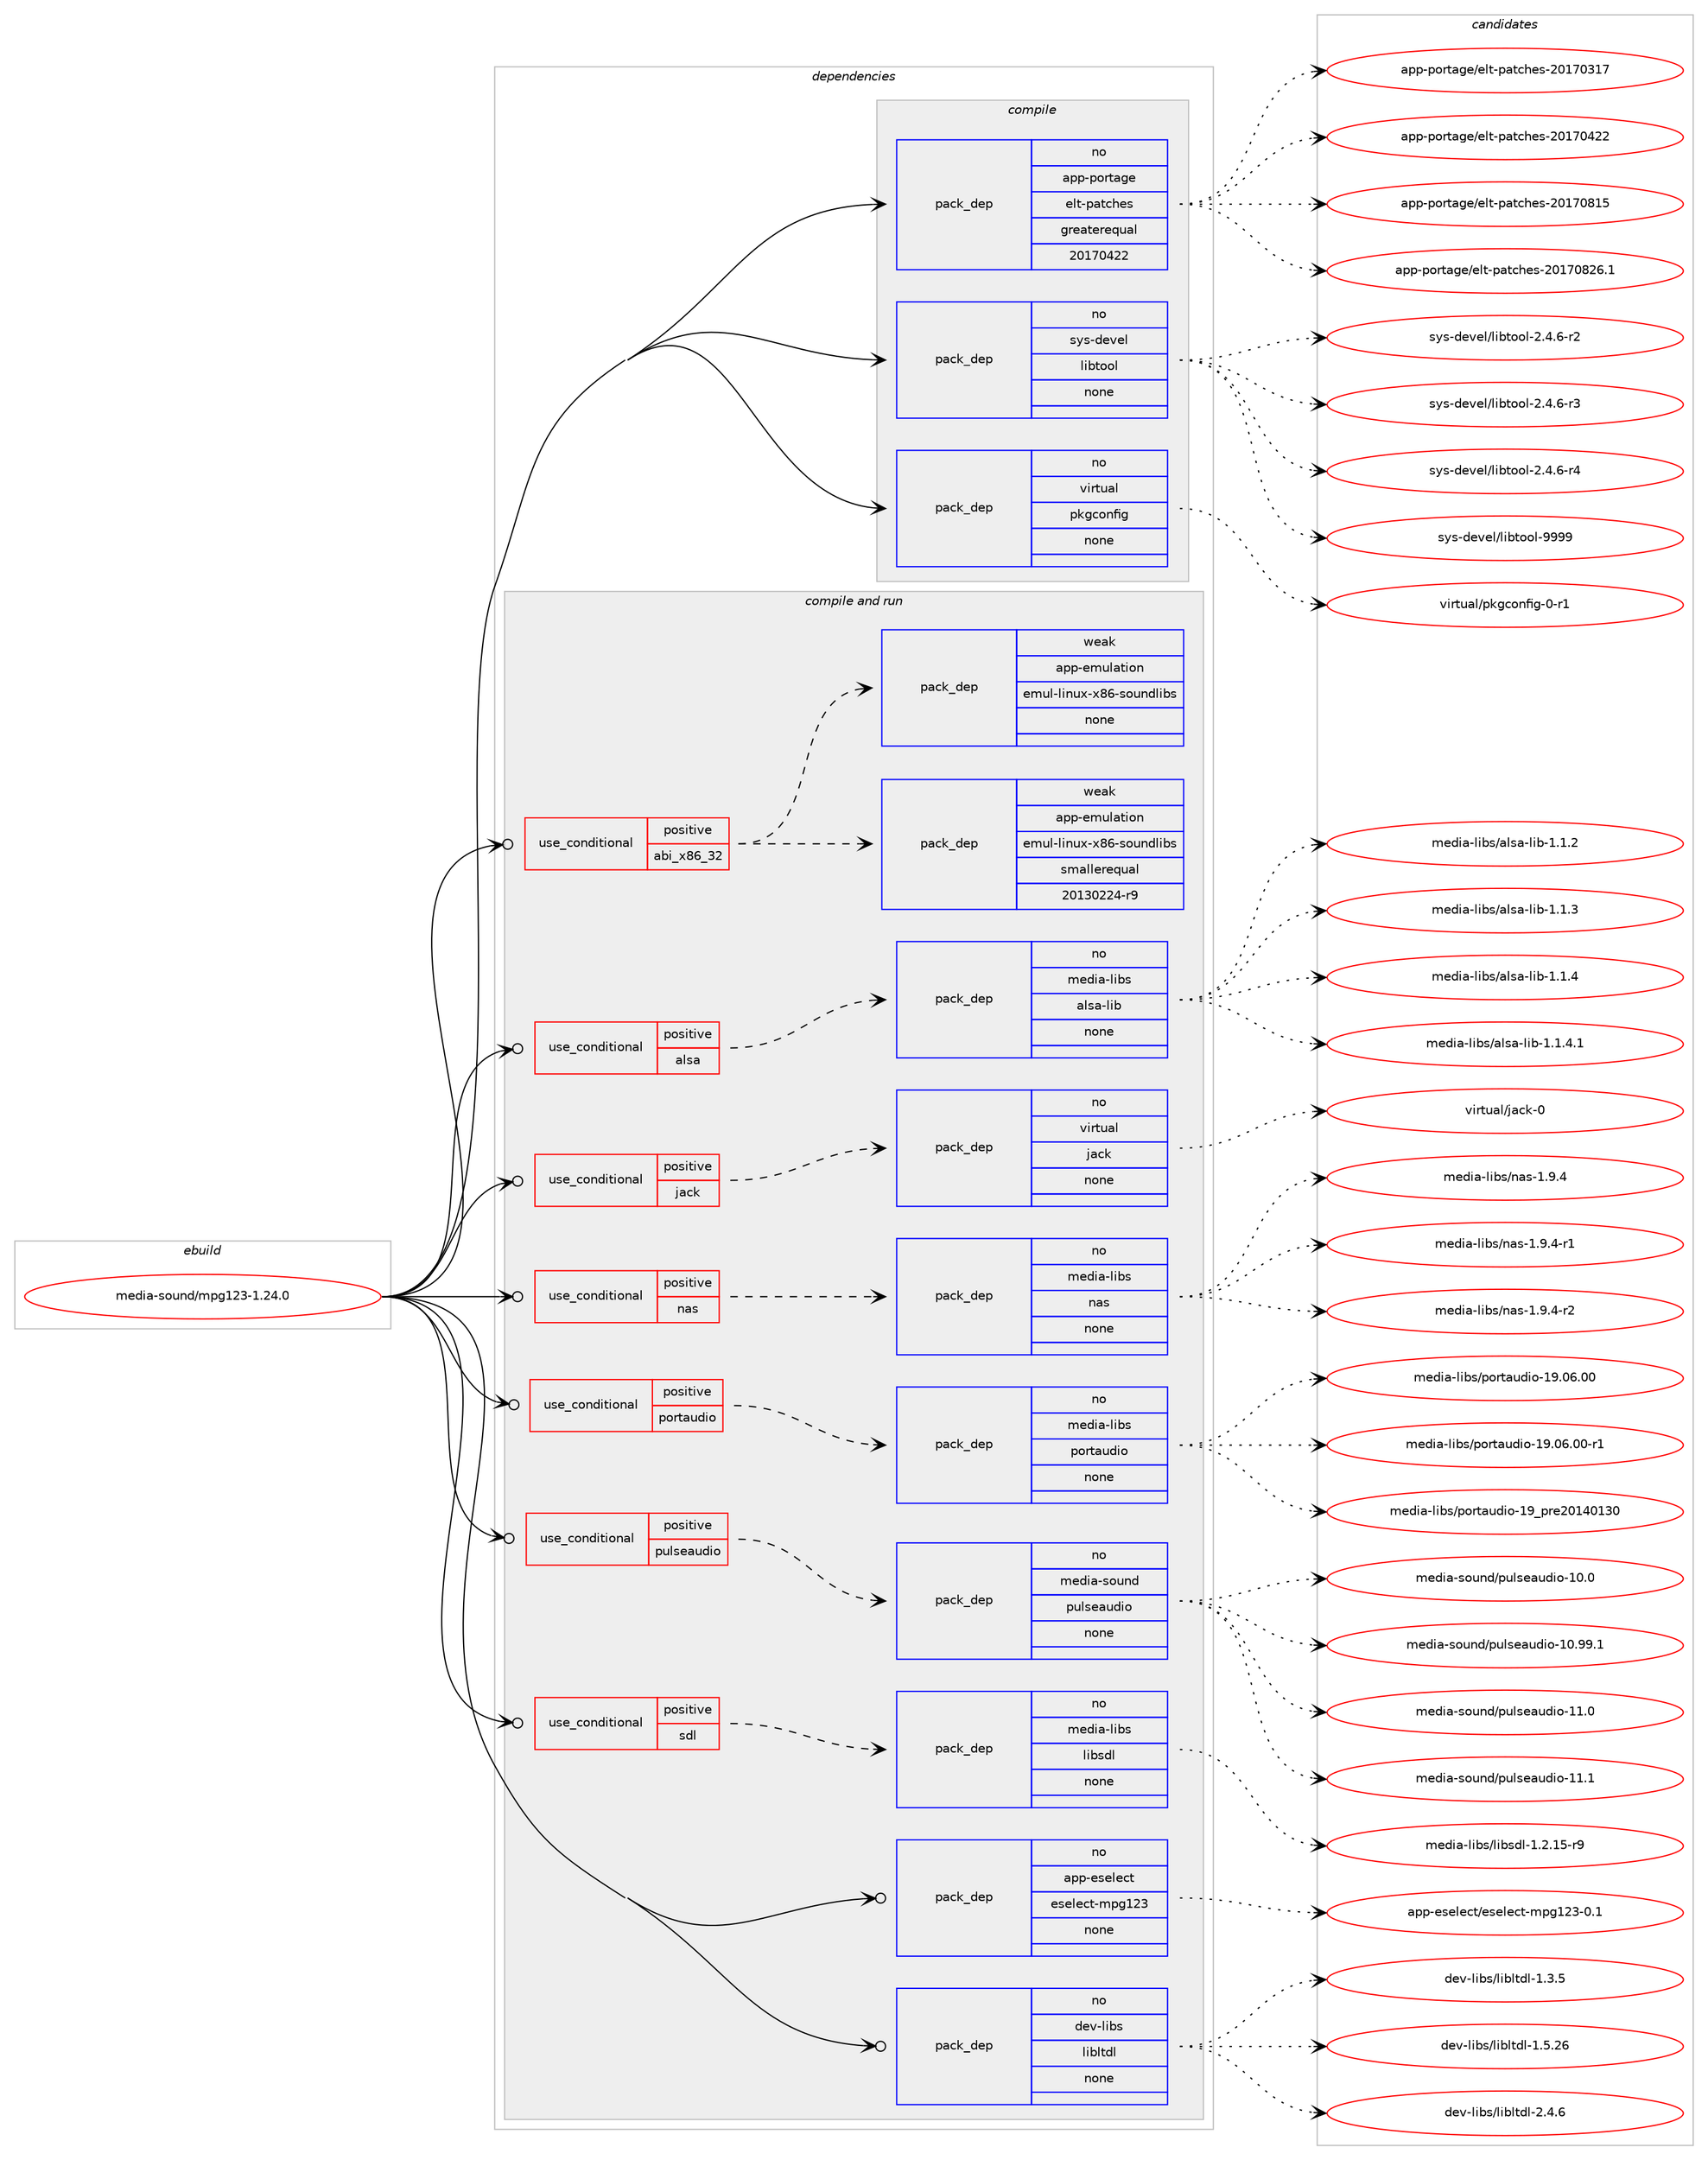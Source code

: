 digraph prolog {

# *************
# Graph options
# *************

newrank=true;
concentrate=true;
compound=true;
graph [rankdir=LR,fontname=Helvetica,fontsize=10,ranksep=1.5];#, ranksep=2.5, nodesep=0.2];
edge  [arrowhead=vee];
node  [fontname=Helvetica,fontsize=10];

# **********
# The ebuild
# **********

subgraph cluster_leftcol {
color=gray;
rank=same;
label=<<i>ebuild</i>>;
id [label="media-sound/mpg123-1.24.0", color=red, width=4, href="../media-sound/mpg123-1.24.0.svg"];
}

# ****************
# The dependencies
# ****************

subgraph cluster_midcol {
color=gray;
label=<<i>dependencies</i>>;
subgraph cluster_compile {
fillcolor="#eeeeee";
style=filled;
label=<<i>compile</i>>;
subgraph pack283505 {
dependency383941 [label=<<TABLE BORDER="0" CELLBORDER="1" CELLSPACING="0" CELLPADDING="4" WIDTH="220"><TR><TD ROWSPAN="6" CELLPADDING="30">pack_dep</TD></TR><TR><TD WIDTH="110">no</TD></TR><TR><TD>app-portage</TD></TR><TR><TD>elt-patches</TD></TR><TR><TD>greaterequal</TD></TR><TR><TD>20170422</TD></TR></TABLE>>, shape=none, color=blue];
}
id:e -> dependency383941:w [weight=20,style="solid",arrowhead="vee"];
subgraph pack283506 {
dependency383942 [label=<<TABLE BORDER="0" CELLBORDER="1" CELLSPACING="0" CELLPADDING="4" WIDTH="220"><TR><TD ROWSPAN="6" CELLPADDING="30">pack_dep</TD></TR><TR><TD WIDTH="110">no</TD></TR><TR><TD>sys-devel</TD></TR><TR><TD>libtool</TD></TR><TR><TD>none</TD></TR><TR><TD></TD></TR></TABLE>>, shape=none, color=blue];
}
id:e -> dependency383942:w [weight=20,style="solid",arrowhead="vee"];
subgraph pack283507 {
dependency383943 [label=<<TABLE BORDER="0" CELLBORDER="1" CELLSPACING="0" CELLPADDING="4" WIDTH="220"><TR><TD ROWSPAN="6" CELLPADDING="30">pack_dep</TD></TR><TR><TD WIDTH="110">no</TD></TR><TR><TD>virtual</TD></TR><TR><TD>pkgconfig</TD></TR><TR><TD>none</TD></TR><TR><TD></TD></TR></TABLE>>, shape=none, color=blue];
}
id:e -> dependency383943:w [weight=20,style="solid",arrowhead="vee"];
}
subgraph cluster_compileandrun {
fillcolor="#eeeeee";
style=filled;
label=<<i>compile and run</i>>;
subgraph cond94246 {
dependency383944 [label=<<TABLE BORDER="0" CELLBORDER="1" CELLSPACING="0" CELLPADDING="4"><TR><TD ROWSPAN="3" CELLPADDING="10">use_conditional</TD></TR><TR><TD>positive</TD></TR><TR><TD>abi_x86_32</TD></TR></TABLE>>, shape=none, color=red];
subgraph pack283508 {
dependency383945 [label=<<TABLE BORDER="0" CELLBORDER="1" CELLSPACING="0" CELLPADDING="4" WIDTH="220"><TR><TD ROWSPAN="6" CELLPADDING="30">pack_dep</TD></TR><TR><TD WIDTH="110">weak</TD></TR><TR><TD>app-emulation</TD></TR><TR><TD>emul-linux-x86-soundlibs</TD></TR><TR><TD>smallerequal</TD></TR><TR><TD>20130224-r9</TD></TR></TABLE>>, shape=none, color=blue];
}
dependency383944:e -> dependency383945:w [weight=20,style="dashed",arrowhead="vee"];
subgraph pack283509 {
dependency383946 [label=<<TABLE BORDER="0" CELLBORDER="1" CELLSPACING="0" CELLPADDING="4" WIDTH="220"><TR><TD ROWSPAN="6" CELLPADDING="30">pack_dep</TD></TR><TR><TD WIDTH="110">weak</TD></TR><TR><TD>app-emulation</TD></TR><TR><TD>emul-linux-x86-soundlibs</TD></TR><TR><TD>none</TD></TR><TR><TD></TD></TR></TABLE>>, shape=none, color=blue];
}
dependency383944:e -> dependency383946:w [weight=20,style="dashed",arrowhead="vee"];
}
id:e -> dependency383944:w [weight=20,style="solid",arrowhead="odotvee"];
subgraph cond94247 {
dependency383947 [label=<<TABLE BORDER="0" CELLBORDER="1" CELLSPACING="0" CELLPADDING="4"><TR><TD ROWSPAN="3" CELLPADDING="10">use_conditional</TD></TR><TR><TD>positive</TD></TR><TR><TD>alsa</TD></TR></TABLE>>, shape=none, color=red];
subgraph pack283510 {
dependency383948 [label=<<TABLE BORDER="0" CELLBORDER="1" CELLSPACING="0" CELLPADDING="4" WIDTH="220"><TR><TD ROWSPAN="6" CELLPADDING="30">pack_dep</TD></TR><TR><TD WIDTH="110">no</TD></TR><TR><TD>media-libs</TD></TR><TR><TD>alsa-lib</TD></TR><TR><TD>none</TD></TR><TR><TD></TD></TR></TABLE>>, shape=none, color=blue];
}
dependency383947:e -> dependency383948:w [weight=20,style="dashed",arrowhead="vee"];
}
id:e -> dependency383947:w [weight=20,style="solid",arrowhead="odotvee"];
subgraph cond94248 {
dependency383949 [label=<<TABLE BORDER="0" CELLBORDER="1" CELLSPACING="0" CELLPADDING="4"><TR><TD ROWSPAN="3" CELLPADDING="10">use_conditional</TD></TR><TR><TD>positive</TD></TR><TR><TD>jack</TD></TR></TABLE>>, shape=none, color=red];
subgraph pack283511 {
dependency383950 [label=<<TABLE BORDER="0" CELLBORDER="1" CELLSPACING="0" CELLPADDING="4" WIDTH="220"><TR><TD ROWSPAN="6" CELLPADDING="30">pack_dep</TD></TR><TR><TD WIDTH="110">no</TD></TR><TR><TD>virtual</TD></TR><TR><TD>jack</TD></TR><TR><TD>none</TD></TR><TR><TD></TD></TR></TABLE>>, shape=none, color=blue];
}
dependency383949:e -> dependency383950:w [weight=20,style="dashed",arrowhead="vee"];
}
id:e -> dependency383949:w [weight=20,style="solid",arrowhead="odotvee"];
subgraph cond94249 {
dependency383951 [label=<<TABLE BORDER="0" CELLBORDER="1" CELLSPACING="0" CELLPADDING="4"><TR><TD ROWSPAN="3" CELLPADDING="10">use_conditional</TD></TR><TR><TD>positive</TD></TR><TR><TD>nas</TD></TR></TABLE>>, shape=none, color=red];
subgraph pack283512 {
dependency383952 [label=<<TABLE BORDER="0" CELLBORDER="1" CELLSPACING="0" CELLPADDING="4" WIDTH="220"><TR><TD ROWSPAN="6" CELLPADDING="30">pack_dep</TD></TR><TR><TD WIDTH="110">no</TD></TR><TR><TD>media-libs</TD></TR><TR><TD>nas</TD></TR><TR><TD>none</TD></TR><TR><TD></TD></TR></TABLE>>, shape=none, color=blue];
}
dependency383951:e -> dependency383952:w [weight=20,style="dashed",arrowhead="vee"];
}
id:e -> dependency383951:w [weight=20,style="solid",arrowhead="odotvee"];
subgraph cond94250 {
dependency383953 [label=<<TABLE BORDER="0" CELLBORDER="1" CELLSPACING="0" CELLPADDING="4"><TR><TD ROWSPAN="3" CELLPADDING="10">use_conditional</TD></TR><TR><TD>positive</TD></TR><TR><TD>portaudio</TD></TR></TABLE>>, shape=none, color=red];
subgraph pack283513 {
dependency383954 [label=<<TABLE BORDER="0" CELLBORDER="1" CELLSPACING="0" CELLPADDING="4" WIDTH="220"><TR><TD ROWSPAN="6" CELLPADDING="30">pack_dep</TD></TR><TR><TD WIDTH="110">no</TD></TR><TR><TD>media-libs</TD></TR><TR><TD>portaudio</TD></TR><TR><TD>none</TD></TR><TR><TD></TD></TR></TABLE>>, shape=none, color=blue];
}
dependency383953:e -> dependency383954:w [weight=20,style="dashed",arrowhead="vee"];
}
id:e -> dependency383953:w [weight=20,style="solid",arrowhead="odotvee"];
subgraph cond94251 {
dependency383955 [label=<<TABLE BORDER="0" CELLBORDER="1" CELLSPACING="0" CELLPADDING="4"><TR><TD ROWSPAN="3" CELLPADDING="10">use_conditional</TD></TR><TR><TD>positive</TD></TR><TR><TD>pulseaudio</TD></TR></TABLE>>, shape=none, color=red];
subgraph pack283514 {
dependency383956 [label=<<TABLE BORDER="0" CELLBORDER="1" CELLSPACING="0" CELLPADDING="4" WIDTH="220"><TR><TD ROWSPAN="6" CELLPADDING="30">pack_dep</TD></TR><TR><TD WIDTH="110">no</TD></TR><TR><TD>media-sound</TD></TR><TR><TD>pulseaudio</TD></TR><TR><TD>none</TD></TR><TR><TD></TD></TR></TABLE>>, shape=none, color=blue];
}
dependency383955:e -> dependency383956:w [weight=20,style="dashed",arrowhead="vee"];
}
id:e -> dependency383955:w [weight=20,style="solid",arrowhead="odotvee"];
subgraph cond94252 {
dependency383957 [label=<<TABLE BORDER="0" CELLBORDER="1" CELLSPACING="0" CELLPADDING="4"><TR><TD ROWSPAN="3" CELLPADDING="10">use_conditional</TD></TR><TR><TD>positive</TD></TR><TR><TD>sdl</TD></TR></TABLE>>, shape=none, color=red];
subgraph pack283515 {
dependency383958 [label=<<TABLE BORDER="0" CELLBORDER="1" CELLSPACING="0" CELLPADDING="4" WIDTH="220"><TR><TD ROWSPAN="6" CELLPADDING="30">pack_dep</TD></TR><TR><TD WIDTH="110">no</TD></TR><TR><TD>media-libs</TD></TR><TR><TD>libsdl</TD></TR><TR><TD>none</TD></TR><TR><TD></TD></TR></TABLE>>, shape=none, color=blue];
}
dependency383957:e -> dependency383958:w [weight=20,style="dashed",arrowhead="vee"];
}
id:e -> dependency383957:w [weight=20,style="solid",arrowhead="odotvee"];
subgraph pack283516 {
dependency383959 [label=<<TABLE BORDER="0" CELLBORDER="1" CELLSPACING="0" CELLPADDING="4" WIDTH="220"><TR><TD ROWSPAN="6" CELLPADDING="30">pack_dep</TD></TR><TR><TD WIDTH="110">no</TD></TR><TR><TD>app-eselect</TD></TR><TR><TD>eselect-mpg123</TD></TR><TR><TD>none</TD></TR><TR><TD></TD></TR></TABLE>>, shape=none, color=blue];
}
id:e -> dependency383959:w [weight=20,style="solid",arrowhead="odotvee"];
subgraph pack283517 {
dependency383960 [label=<<TABLE BORDER="0" CELLBORDER="1" CELLSPACING="0" CELLPADDING="4" WIDTH="220"><TR><TD ROWSPAN="6" CELLPADDING="30">pack_dep</TD></TR><TR><TD WIDTH="110">no</TD></TR><TR><TD>dev-libs</TD></TR><TR><TD>libltdl</TD></TR><TR><TD>none</TD></TR><TR><TD></TD></TR></TABLE>>, shape=none, color=blue];
}
id:e -> dependency383960:w [weight=20,style="solid",arrowhead="odotvee"];
}
subgraph cluster_run {
fillcolor="#eeeeee";
style=filled;
label=<<i>run</i>>;
}
}

# **************
# The candidates
# **************

subgraph cluster_choices {
rank=same;
color=gray;
label=<<i>candidates</i>>;

subgraph choice283505 {
color=black;
nodesep=1;
choice97112112451121111141169710310147101108116451129711699104101115455048495548514955 [label="app-portage/elt-patches-20170317", color=red, width=4,href="../app-portage/elt-patches-20170317.svg"];
choice97112112451121111141169710310147101108116451129711699104101115455048495548525050 [label="app-portage/elt-patches-20170422", color=red, width=4,href="../app-portage/elt-patches-20170422.svg"];
choice97112112451121111141169710310147101108116451129711699104101115455048495548564953 [label="app-portage/elt-patches-20170815", color=red, width=4,href="../app-portage/elt-patches-20170815.svg"];
choice971121124511211111411697103101471011081164511297116991041011154550484955485650544649 [label="app-portage/elt-patches-20170826.1", color=red, width=4,href="../app-portage/elt-patches-20170826.1.svg"];
dependency383941:e -> choice97112112451121111141169710310147101108116451129711699104101115455048495548514955:w [style=dotted,weight="100"];
dependency383941:e -> choice97112112451121111141169710310147101108116451129711699104101115455048495548525050:w [style=dotted,weight="100"];
dependency383941:e -> choice97112112451121111141169710310147101108116451129711699104101115455048495548564953:w [style=dotted,weight="100"];
dependency383941:e -> choice971121124511211111411697103101471011081164511297116991041011154550484955485650544649:w [style=dotted,weight="100"];
}
subgraph choice283506 {
color=black;
nodesep=1;
choice1151211154510010111810110847108105981161111111084550465246544511450 [label="sys-devel/libtool-2.4.6-r2", color=red, width=4,href="../sys-devel/libtool-2.4.6-r2.svg"];
choice1151211154510010111810110847108105981161111111084550465246544511451 [label="sys-devel/libtool-2.4.6-r3", color=red, width=4,href="../sys-devel/libtool-2.4.6-r3.svg"];
choice1151211154510010111810110847108105981161111111084550465246544511452 [label="sys-devel/libtool-2.4.6-r4", color=red, width=4,href="../sys-devel/libtool-2.4.6-r4.svg"];
choice1151211154510010111810110847108105981161111111084557575757 [label="sys-devel/libtool-9999", color=red, width=4,href="../sys-devel/libtool-9999.svg"];
dependency383942:e -> choice1151211154510010111810110847108105981161111111084550465246544511450:w [style=dotted,weight="100"];
dependency383942:e -> choice1151211154510010111810110847108105981161111111084550465246544511451:w [style=dotted,weight="100"];
dependency383942:e -> choice1151211154510010111810110847108105981161111111084550465246544511452:w [style=dotted,weight="100"];
dependency383942:e -> choice1151211154510010111810110847108105981161111111084557575757:w [style=dotted,weight="100"];
}
subgraph choice283507 {
color=black;
nodesep=1;
choice11810511411611797108471121071039911111010210510345484511449 [label="virtual/pkgconfig-0-r1", color=red, width=4,href="../virtual/pkgconfig-0-r1.svg"];
dependency383943:e -> choice11810511411611797108471121071039911111010210510345484511449:w [style=dotted,weight="100"];
}
subgraph choice283508 {
color=black;
nodesep=1;
}
subgraph choice283509 {
color=black;
nodesep=1;
}
subgraph choice283510 {
color=black;
nodesep=1;
choice1091011001059745108105981154797108115974510810598454946494650 [label="media-libs/alsa-lib-1.1.2", color=red, width=4,href="../media-libs/alsa-lib-1.1.2.svg"];
choice1091011001059745108105981154797108115974510810598454946494651 [label="media-libs/alsa-lib-1.1.3", color=red, width=4,href="../media-libs/alsa-lib-1.1.3.svg"];
choice1091011001059745108105981154797108115974510810598454946494652 [label="media-libs/alsa-lib-1.1.4", color=red, width=4,href="../media-libs/alsa-lib-1.1.4.svg"];
choice10910110010597451081059811547971081159745108105984549464946524649 [label="media-libs/alsa-lib-1.1.4.1", color=red, width=4,href="../media-libs/alsa-lib-1.1.4.1.svg"];
dependency383948:e -> choice1091011001059745108105981154797108115974510810598454946494650:w [style=dotted,weight="100"];
dependency383948:e -> choice1091011001059745108105981154797108115974510810598454946494651:w [style=dotted,weight="100"];
dependency383948:e -> choice1091011001059745108105981154797108115974510810598454946494652:w [style=dotted,weight="100"];
dependency383948:e -> choice10910110010597451081059811547971081159745108105984549464946524649:w [style=dotted,weight="100"];
}
subgraph choice283511 {
color=black;
nodesep=1;
choice118105114116117971084710697991074548 [label="virtual/jack-0", color=red, width=4,href="../virtual/jack-0.svg"];
dependency383950:e -> choice118105114116117971084710697991074548:w [style=dotted,weight="100"];
}
subgraph choice283512 {
color=black;
nodesep=1;
choice1091011001059745108105981154711097115454946574652 [label="media-libs/nas-1.9.4", color=red, width=4,href="../media-libs/nas-1.9.4.svg"];
choice10910110010597451081059811547110971154549465746524511449 [label="media-libs/nas-1.9.4-r1", color=red, width=4,href="../media-libs/nas-1.9.4-r1.svg"];
choice10910110010597451081059811547110971154549465746524511450 [label="media-libs/nas-1.9.4-r2", color=red, width=4,href="../media-libs/nas-1.9.4-r2.svg"];
dependency383952:e -> choice1091011001059745108105981154711097115454946574652:w [style=dotted,weight="100"];
dependency383952:e -> choice10910110010597451081059811547110971154549465746524511449:w [style=dotted,weight="100"];
dependency383952:e -> choice10910110010597451081059811547110971154549465746524511450:w [style=dotted,weight="100"];
}
subgraph choice283513 {
color=black;
nodesep=1;
choice1091011001059745108105981154711211111411697117100105111454957464854464848 [label="media-libs/portaudio-19.06.00", color=red, width=4,href="../media-libs/portaudio-19.06.00.svg"];
choice10910110010597451081059811547112111114116971171001051114549574648544648484511449 [label="media-libs/portaudio-19.06.00-r1", color=red, width=4,href="../media-libs/portaudio-19.06.00-r1.svg"];
choice1091011001059745108105981154711211111411697117100105111454957951121141015048495248495148 [label="media-libs/portaudio-19_pre20140130", color=red, width=4,href="../media-libs/portaudio-19_pre20140130.svg"];
dependency383954:e -> choice1091011001059745108105981154711211111411697117100105111454957464854464848:w [style=dotted,weight="100"];
dependency383954:e -> choice10910110010597451081059811547112111114116971171001051114549574648544648484511449:w [style=dotted,weight="100"];
dependency383954:e -> choice1091011001059745108105981154711211111411697117100105111454957951121141015048495248495148:w [style=dotted,weight="100"];
}
subgraph choice283514 {
color=black;
nodesep=1;
choice109101100105974511511111711010047112117108115101971171001051114549484648 [label="media-sound/pulseaudio-10.0", color=red, width=4,href="../media-sound/pulseaudio-10.0.svg"];
choice109101100105974511511111711010047112117108115101971171001051114549484657574649 [label="media-sound/pulseaudio-10.99.1", color=red, width=4,href="../media-sound/pulseaudio-10.99.1.svg"];
choice109101100105974511511111711010047112117108115101971171001051114549494648 [label="media-sound/pulseaudio-11.0", color=red, width=4,href="../media-sound/pulseaudio-11.0.svg"];
choice109101100105974511511111711010047112117108115101971171001051114549494649 [label="media-sound/pulseaudio-11.1", color=red, width=4,href="../media-sound/pulseaudio-11.1.svg"];
dependency383956:e -> choice109101100105974511511111711010047112117108115101971171001051114549484648:w [style=dotted,weight="100"];
dependency383956:e -> choice109101100105974511511111711010047112117108115101971171001051114549484657574649:w [style=dotted,weight="100"];
dependency383956:e -> choice109101100105974511511111711010047112117108115101971171001051114549494648:w [style=dotted,weight="100"];
dependency383956:e -> choice109101100105974511511111711010047112117108115101971171001051114549494649:w [style=dotted,weight="100"];
}
subgraph choice283515 {
color=black;
nodesep=1;
choice1091011001059745108105981154710810598115100108454946504649534511457 [label="media-libs/libsdl-1.2.15-r9", color=red, width=4,href="../media-libs/libsdl-1.2.15-r9.svg"];
dependency383958:e -> choice1091011001059745108105981154710810598115100108454946504649534511457:w [style=dotted,weight="100"];
}
subgraph choice283516 {
color=black;
nodesep=1;
choice97112112451011151011081019911647101115101108101991164510911210349505145484649 [label="app-eselect/eselect-mpg123-0.1", color=red, width=4,href="../app-eselect/eselect-mpg123-0.1.svg"];
dependency383959:e -> choice97112112451011151011081019911647101115101108101991164510911210349505145484649:w [style=dotted,weight="100"];
}
subgraph choice283517 {
color=black;
nodesep=1;
choice10010111845108105981154710810598108116100108454946514653 [label="dev-libs/libltdl-1.3.5", color=red, width=4,href="../dev-libs/libltdl-1.3.5.svg"];
choice1001011184510810598115471081059810811610010845494653465054 [label="dev-libs/libltdl-1.5.26", color=red, width=4,href="../dev-libs/libltdl-1.5.26.svg"];
choice10010111845108105981154710810598108116100108455046524654 [label="dev-libs/libltdl-2.4.6", color=red, width=4,href="../dev-libs/libltdl-2.4.6.svg"];
dependency383960:e -> choice10010111845108105981154710810598108116100108454946514653:w [style=dotted,weight="100"];
dependency383960:e -> choice1001011184510810598115471081059810811610010845494653465054:w [style=dotted,weight="100"];
dependency383960:e -> choice10010111845108105981154710810598108116100108455046524654:w [style=dotted,weight="100"];
}
}

}
